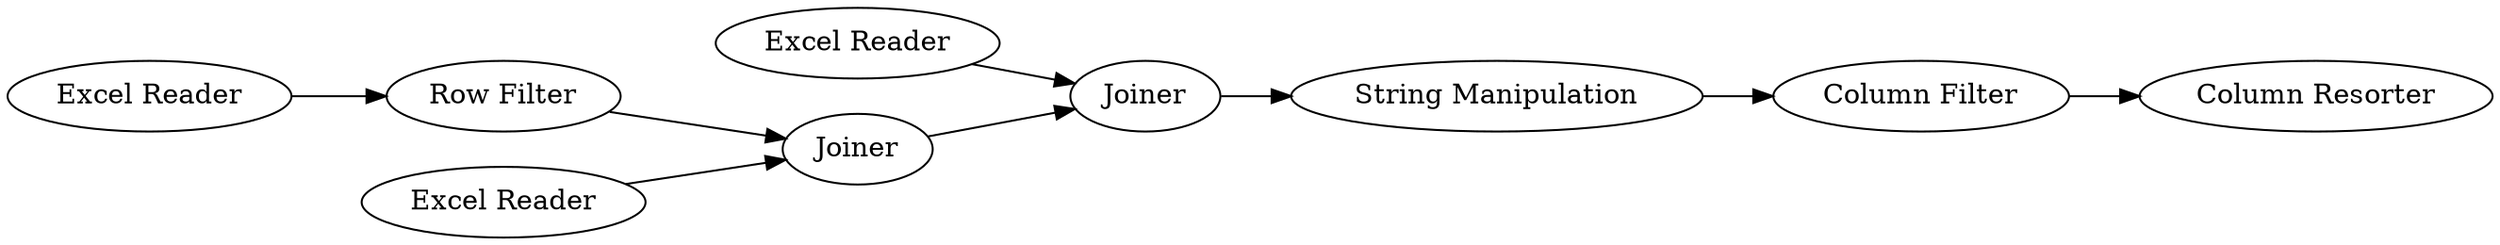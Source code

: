 digraph {
	7 -> 8
	12 -> 6
	10 -> 2
	8 -> 9
	11 -> 5
	5 -> 6
	2 -> 5
	6 -> 7
	5 [label=Joiner]
	7 [label="String Manipulation"]
	9 [label="Column Resorter"]
	11 [label="Excel Reader"]
	6 [label=Joiner]
	8 [label="Column Filter"]
	12 [label="Excel Reader"]
	2 [label="Row Filter"]
	10 [label="Excel Reader"]
	rankdir=LR
}
